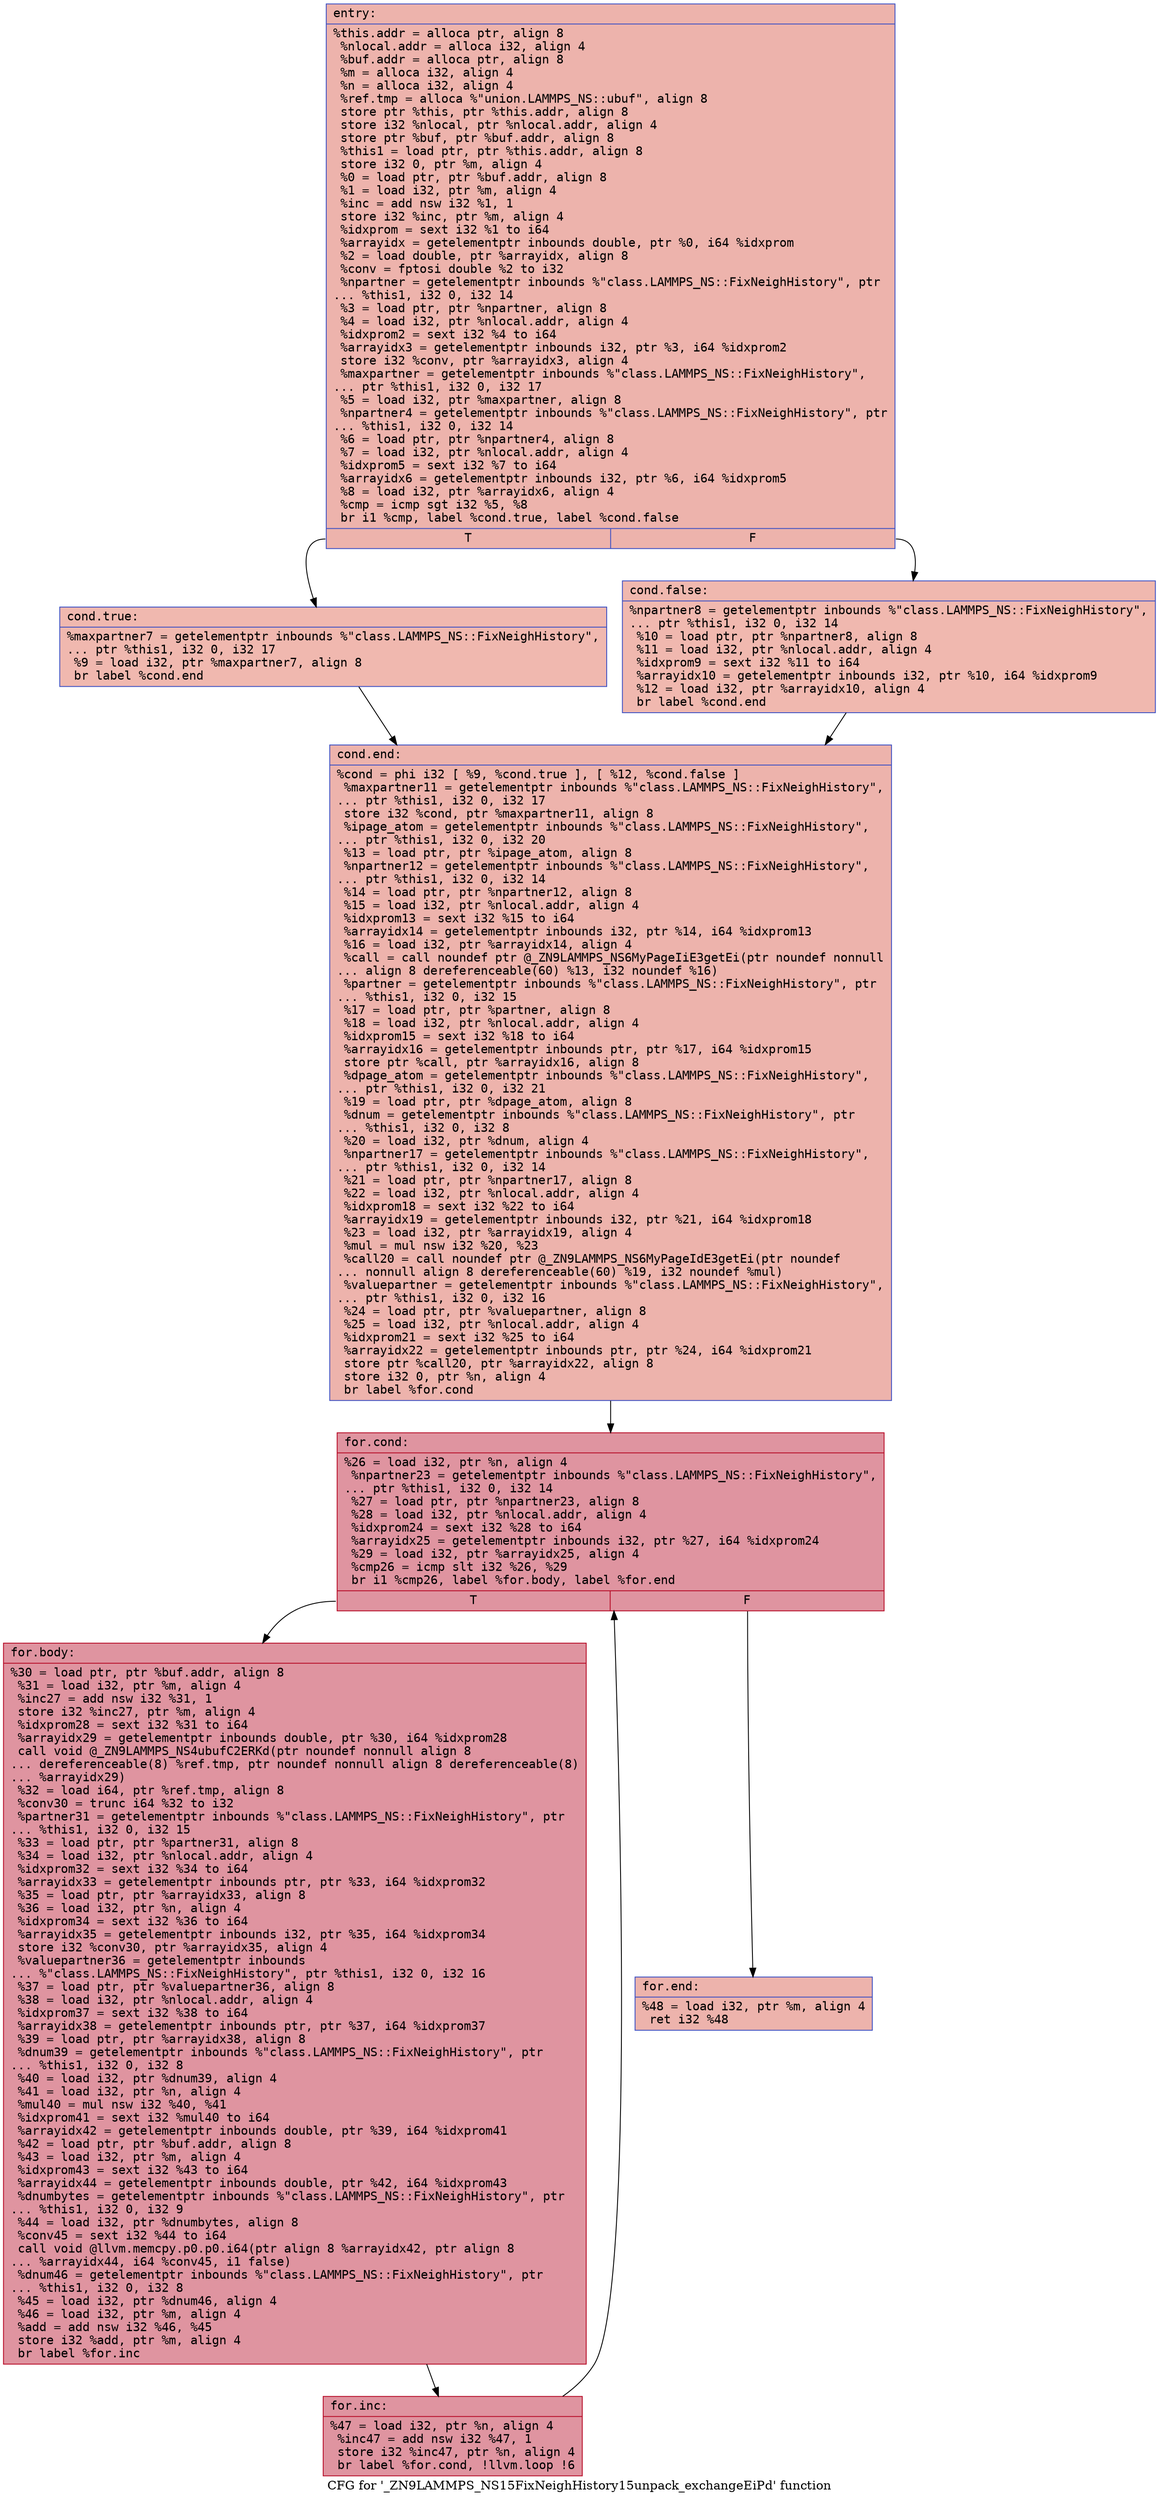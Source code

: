 digraph "CFG for '_ZN9LAMMPS_NS15FixNeighHistory15unpack_exchangeEiPd' function" {
	label="CFG for '_ZN9LAMMPS_NS15FixNeighHistory15unpack_exchangeEiPd' function";

	Node0x556119aea380 [shape=record,color="#3d50c3ff", style=filled, fillcolor="#d6524470" fontname="Courier",label="{entry:\l|  %this.addr = alloca ptr, align 8\l  %nlocal.addr = alloca i32, align 4\l  %buf.addr = alloca ptr, align 8\l  %m = alloca i32, align 4\l  %n = alloca i32, align 4\l  %ref.tmp = alloca %\"union.LAMMPS_NS::ubuf\", align 8\l  store ptr %this, ptr %this.addr, align 8\l  store i32 %nlocal, ptr %nlocal.addr, align 4\l  store ptr %buf, ptr %buf.addr, align 8\l  %this1 = load ptr, ptr %this.addr, align 8\l  store i32 0, ptr %m, align 4\l  %0 = load ptr, ptr %buf.addr, align 8\l  %1 = load i32, ptr %m, align 4\l  %inc = add nsw i32 %1, 1\l  store i32 %inc, ptr %m, align 4\l  %idxprom = sext i32 %1 to i64\l  %arrayidx = getelementptr inbounds double, ptr %0, i64 %idxprom\l  %2 = load double, ptr %arrayidx, align 8\l  %conv = fptosi double %2 to i32\l  %npartner = getelementptr inbounds %\"class.LAMMPS_NS::FixNeighHistory\", ptr\l... %this1, i32 0, i32 14\l  %3 = load ptr, ptr %npartner, align 8\l  %4 = load i32, ptr %nlocal.addr, align 4\l  %idxprom2 = sext i32 %4 to i64\l  %arrayidx3 = getelementptr inbounds i32, ptr %3, i64 %idxprom2\l  store i32 %conv, ptr %arrayidx3, align 4\l  %maxpartner = getelementptr inbounds %\"class.LAMMPS_NS::FixNeighHistory\",\l... ptr %this1, i32 0, i32 17\l  %5 = load i32, ptr %maxpartner, align 8\l  %npartner4 = getelementptr inbounds %\"class.LAMMPS_NS::FixNeighHistory\", ptr\l... %this1, i32 0, i32 14\l  %6 = load ptr, ptr %npartner4, align 8\l  %7 = load i32, ptr %nlocal.addr, align 4\l  %idxprom5 = sext i32 %7 to i64\l  %arrayidx6 = getelementptr inbounds i32, ptr %6, i64 %idxprom5\l  %8 = load i32, ptr %arrayidx6, align 4\l  %cmp = icmp sgt i32 %5, %8\l  br i1 %cmp, label %cond.true, label %cond.false\l|{<s0>T|<s1>F}}"];
	Node0x556119aea380:s0 -> Node0x556119baaf70[tooltip="entry -> cond.true\nProbability 50.00%" ];
	Node0x556119aea380:s1 -> Node0x556119baaff0[tooltip="entry -> cond.false\nProbability 50.00%" ];
	Node0x556119baaf70 [shape=record,color="#3d50c3ff", style=filled, fillcolor="#dc5d4a70" fontname="Courier",label="{cond.true:\l|  %maxpartner7 = getelementptr inbounds %\"class.LAMMPS_NS::FixNeighHistory\",\l... ptr %this1, i32 0, i32 17\l  %9 = load i32, ptr %maxpartner7, align 8\l  br label %cond.end\l}"];
	Node0x556119baaf70 -> Node0x556119bab410[tooltip="cond.true -> cond.end\nProbability 100.00%" ];
	Node0x556119baaff0 [shape=record,color="#3d50c3ff", style=filled, fillcolor="#dc5d4a70" fontname="Courier",label="{cond.false:\l|  %npartner8 = getelementptr inbounds %\"class.LAMMPS_NS::FixNeighHistory\",\l... ptr %this1, i32 0, i32 14\l  %10 = load ptr, ptr %npartner8, align 8\l  %11 = load i32, ptr %nlocal.addr, align 4\l  %idxprom9 = sext i32 %11 to i64\l  %arrayidx10 = getelementptr inbounds i32, ptr %10, i64 %idxprom9\l  %12 = load i32, ptr %arrayidx10, align 4\l  br label %cond.end\l}"];
	Node0x556119baaff0 -> Node0x556119bab410[tooltip="cond.false -> cond.end\nProbability 100.00%" ];
	Node0x556119bab410 [shape=record,color="#3d50c3ff", style=filled, fillcolor="#d6524470" fontname="Courier",label="{cond.end:\l|  %cond = phi i32 [ %9, %cond.true ], [ %12, %cond.false ]\l  %maxpartner11 = getelementptr inbounds %\"class.LAMMPS_NS::FixNeighHistory\",\l... ptr %this1, i32 0, i32 17\l  store i32 %cond, ptr %maxpartner11, align 8\l  %ipage_atom = getelementptr inbounds %\"class.LAMMPS_NS::FixNeighHistory\",\l... ptr %this1, i32 0, i32 20\l  %13 = load ptr, ptr %ipage_atom, align 8\l  %npartner12 = getelementptr inbounds %\"class.LAMMPS_NS::FixNeighHistory\",\l... ptr %this1, i32 0, i32 14\l  %14 = load ptr, ptr %npartner12, align 8\l  %15 = load i32, ptr %nlocal.addr, align 4\l  %idxprom13 = sext i32 %15 to i64\l  %arrayidx14 = getelementptr inbounds i32, ptr %14, i64 %idxprom13\l  %16 = load i32, ptr %arrayidx14, align 4\l  %call = call noundef ptr @_ZN9LAMMPS_NS6MyPageIiE3getEi(ptr noundef nonnull\l... align 8 dereferenceable(60) %13, i32 noundef %16)\l  %partner = getelementptr inbounds %\"class.LAMMPS_NS::FixNeighHistory\", ptr\l... %this1, i32 0, i32 15\l  %17 = load ptr, ptr %partner, align 8\l  %18 = load i32, ptr %nlocal.addr, align 4\l  %idxprom15 = sext i32 %18 to i64\l  %arrayidx16 = getelementptr inbounds ptr, ptr %17, i64 %idxprom15\l  store ptr %call, ptr %arrayidx16, align 8\l  %dpage_atom = getelementptr inbounds %\"class.LAMMPS_NS::FixNeighHistory\",\l... ptr %this1, i32 0, i32 21\l  %19 = load ptr, ptr %dpage_atom, align 8\l  %dnum = getelementptr inbounds %\"class.LAMMPS_NS::FixNeighHistory\", ptr\l... %this1, i32 0, i32 8\l  %20 = load i32, ptr %dnum, align 4\l  %npartner17 = getelementptr inbounds %\"class.LAMMPS_NS::FixNeighHistory\",\l... ptr %this1, i32 0, i32 14\l  %21 = load ptr, ptr %npartner17, align 8\l  %22 = load i32, ptr %nlocal.addr, align 4\l  %idxprom18 = sext i32 %22 to i64\l  %arrayidx19 = getelementptr inbounds i32, ptr %21, i64 %idxprom18\l  %23 = load i32, ptr %arrayidx19, align 4\l  %mul = mul nsw i32 %20, %23\l  %call20 = call noundef ptr @_ZN9LAMMPS_NS6MyPageIdE3getEi(ptr noundef\l... nonnull align 8 dereferenceable(60) %19, i32 noundef %mul)\l  %valuepartner = getelementptr inbounds %\"class.LAMMPS_NS::FixNeighHistory\",\l... ptr %this1, i32 0, i32 16\l  %24 = load ptr, ptr %valuepartner, align 8\l  %25 = load i32, ptr %nlocal.addr, align 4\l  %idxprom21 = sext i32 %25 to i64\l  %arrayidx22 = getelementptr inbounds ptr, ptr %24, i64 %idxprom21\l  store ptr %call20, ptr %arrayidx22, align 8\l  store i32 0, ptr %n, align 4\l  br label %for.cond\l}"];
	Node0x556119bab410 -> Node0x556119bab280[tooltip="cond.end -> for.cond\nProbability 100.00%" ];
	Node0x556119bab280 [shape=record,color="#b70d28ff", style=filled, fillcolor="#b70d2870" fontname="Courier",label="{for.cond:\l|  %26 = load i32, ptr %n, align 4\l  %npartner23 = getelementptr inbounds %\"class.LAMMPS_NS::FixNeighHistory\",\l... ptr %this1, i32 0, i32 14\l  %27 = load ptr, ptr %npartner23, align 8\l  %28 = load i32, ptr %nlocal.addr, align 4\l  %idxprom24 = sext i32 %28 to i64\l  %arrayidx25 = getelementptr inbounds i32, ptr %27, i64 %idxprom24\l  %29 = load i32, ptr %arrayidx25, align 4\l  %cmp26 = icmp slt i32 %26, %29\l  br i1 %cmp26, label %for.body, label %for.end\l|{<s0>T|<s1>F}}"];
	Node0x556119bab280:s0 -> Node0x556119badbc0[tooltip="for.cond -> for.body\nProbability 96.88%" ];
	Node0x556119bab280:s1 -> Node0x556119badc40[tooltip="for.cond -> for.end\nProbability 3.12%" ];
	Node0x556119badbc0 [shape=record,color="#b70d28ff", style=filled, fillcolor="#b70d2870" fontname="Courier",label="{for.body:\l|  %30 = load ptr, ptr %buf.addr, align 8\l  %31 = load i32, ptr %m, align 4\l  %inc27 = add nsw i32 %31, 1\l  store i32 %inc27, ptr %m, align 4\l  %idxprom28 = sext i32 %31 to i64\l  %arrayidx29 = getelementptr inbounds double, ptr %30, i64 %idxprom28\l  call void @_ZN9LAMMPS_NS4ubufC2ERKd(ptr noundef nonnull align 8\l... dereferenceable(8) %ref.tmp, ptr noundef nonnull align 8 dereferenceable(8)\l... %arrayidx29)\l  %32 = load i64, ptr %ref.tmp, align 8\l  %conv30 = trunc i64 %32 to i32\l  %partner31 = getelementptr inbounds %\"class.LAMMPS_NS::FixNeighHistory\", ptr\l... %this1, i32 0, i32 15\l  %33 = load ptr, ptr %partner31, align 8\l  %34 = load i32, ptr %nlocal.addr, align 4\l  %idxprom32 = sext i32 %34 to i64\l  %arrayidx33 = getelementptr inbounds ptr, ptr %33, i64 %idxprom32\l  %35 = load ptr, ptr %arrayidx33, align 8\l  %36 = load i32, ptr %n, align 4\l  %idxprom34 = sext i32 %36 to i64\l  %arrayidx35 = getelementptr inbounds i32, ptr %35, i64 %idxprom34\l  store i32 %conv30, ptr %arrayidx35, align 4\l  %valuepartner36 = getelementptr inbounds\l... %\"class.LAMMPS_NS::FixNeighHistory\", ptr %this1, i32 0, i32 16\l  %37 = load ptr, ptr %valuepartner36, align 8\l  %38 = load i32, ptr %nlocal.addr, align 4\l  %idxprom37 = sext i32 %38 to i64\l  %arrayidx38 = getelementptr inbounds ptr, ptr %37, i64 %idxprom37\l  %39 = load ptr, ptr %arrayidx38, align 8\l  %dnum39 = getelementptr inbounds %\"class.LAMMPS_NS::FixNeighHistory\", ptr\l... %this1, i32 0, i32 8\l  %40 = load i32, ptr %dnum39, align 4\l  %41 = load i32, ptr %n, align 4\l  %mul40 = mul nsw i32 %40, %41\l  %idxprom41 = sext i32 %mul40 to i64\l  %arrayidx42 = getelementptr inbounds double, ptr %39, i64 %idxprom41\l  %42 = load ptr, ptr %buf.addr, align 8\l  %43 = load i32, ptr %m, align 4\l  %idxprom43 = sext i32 %43 to i64\l  %arrayidx44 = getelementptr inbounds double, ptr %42, i64 %idxprom43\l  %dnumbytes = getelementptr inbounds %\"class.LAMMPS_NS::FixNeighHistory\", ptr\l... %this1, i32 0, i32 9\l  %44 = load i32, ptr %dnumbytes, align 8\l  %conv45 = sext i32 %44 to i64\l  call void @llvm.memcpy.p0.p0.i64(ptr align 8 %arrayidx42, ptr align 8\l... %arrayidx44, i64 %conv45, i1 false)\l  %dnum46 = getelementptr inbounds %\"class.LAMMPS_NS::FixNeighHistory\", ptr\l... %this1, i32 0, i32 8\l  %45 = load i32, ptr %dnum46, align 4\l  %46 = load i32, ptr %m, align 4\l  %add = add nsw i32 %46, %45\l  store i32 %add, ptr %m, align 4\l  br label %for.inc\l}"];
	Node0x556119badbc0 -> Node0x556119bafac0[tooltip="for.body -> for.inc\nProbability 100.00%" ];
	Node0x556119bafac0 [shape=record,color="#b70d28ff", style=filled, fillcolor="#b70d2870" fontname="Courier",label="{for.inc:\l|  %47 = load i32, ptr %n, align 4\l  %inc47 = add nsw i32 %47, 1\l  store i32 %inc47, ptr %n, align 4\l  br label %for.cond, !llvm.loop !6\l}"];
	Node0x556119bafac0 -> Node0x556119bab280[tooltip="for.inc -> for.cond\nProbability 100.00%" ];
	Node0x556119badc40 [shape=record,color="#3d50c3ff", style=filled, fillcolor="#d6524470" fontname="Courier",label="{for.end:\l|  %48 = load i32, ptr %m, align 4\l  ret i32 %48\l}"];
}

